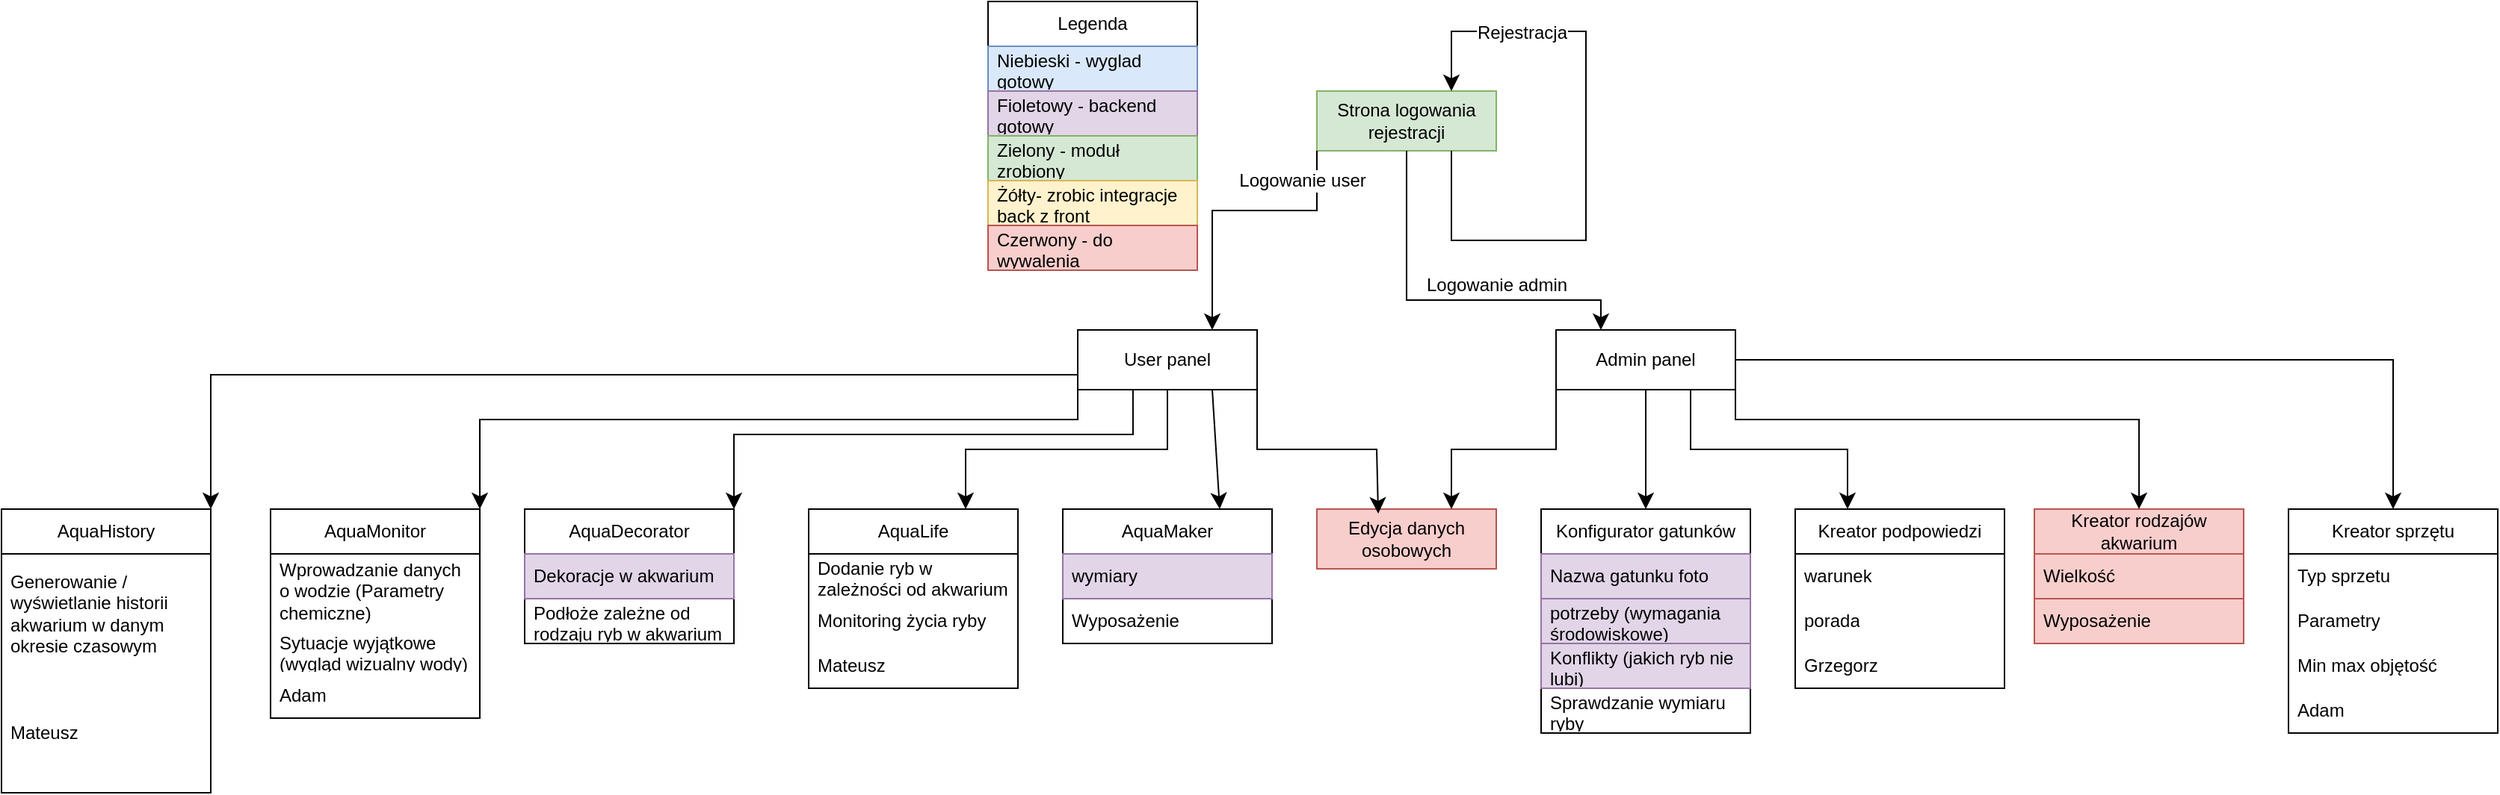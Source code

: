 <mxfile version="24.5.2" type="device">
  <diagram name="Strona-1" id="lYA9xT5RgmgEk0NPdWA2">
    <mxGraphModel dx="2514" dy="936" grid="1" gridSize="10" guides="1" tooltips="1" connect="1" arrows="1" fold="1" page="1" pageScale="1" pageWidth="827" pageHeight="1169" math="0" shadow="0">
      <root>
        <mxCell id="0" />
        <mxCell id="1" parent="0" />
        <mxCell id="O7UDizKWBBg_09-T7Ho4-1" value="Strona logowania rejestracji" style="rounded=0;whiteSpace=wrap;html=1;fillColor=#d5e8d4;strokeColor=#82b366;" parent="1" vertex="1">
          <mxGeometry x="360" y="80" width="120" height="40" as="geometry" />
        </mxCell>
        <mxCell id="O7UDizKWBBg_09-T7Ho4-2" value="" style="endArrow=classic;html=1;rounded=0;fontSize=12;startSize=8;endSize=8;exitX=0.75;exitY=1;exitDx=0;exitDy=0;entryX=0.75;entryY=0;entryDx=0;entryDy=0;" parent="1" source="O7UDizKWBBg_09-T7Ho4-1" target="O7UDizKWBBg_09-T7Ho4-1" edge="1">
          <mxGeometry width="50" height="50" relative="1" as="geometry">
            <mxPoint x="670" y="330" as="sourcePoint" />
            <mxPoint x="440" y="40" as="targetPoint" />
            <Array as="points">
              <mxPoint x="450" y="180" />
              <mxPoint x="540" y="180" />
              <mxPoint x="540" y="40" />
              <mxPoint x="450" y="40" />
            </Array>
          </mxGeometry>
        </mxCell>
        <mxCell id="O7UDizKWBBg_09-T7Ho4-3" value="Rejestracja" style="edgeLabel;html=1;align=center;verticalAlign=middle;resizable=0;points=[];fontSize=12;" parent="O7UDizKWBBg_09-T7Ho4-2" vertex="1" connectable="0">
          <mxGeometry x="0.585" y="1" relative="1" as="geometry">
            <mxPoint as="offset" />
          </mxGeometry>
        </mxCell>
        <mxCell id="O7UDizKWBBg_09-T7Ho4-4" value="User panel" style="rounded=0;whiteSpace=wrap;html=1;" parent="1" vertex="1">
          <mxGeometry x="200" y="240" width="120" height="40" as="geometry" />
        </mxCell>
        <mxCell id="O7UDizKWBBg_09-T7Ho4-5" value="Admin panel" style="rounded=0;whiteSpace=wrap;html=1;" parent="1" vertex="1">
          <mxGeometry x="520" y="240" width="120" height="40" as="geometry" />
        </mxCell>
        <mxCell id="O7UDizKWBBg_09-T7Ho4-6" value="" style="endArrow=classic;html=1;rounded=0;fontSize=12;startSize=8;endSize=8;exitX=0;exitY=1;exitDx=0;exitDy=0;entryX=0.75;entryY=0;entryDx=0;entryDy=0;" parent="1" source="O7UDizKWBBg_09-T7Ho4-1" target="O7UDizKWBBg_09-T7Ho4-4" edge="1">
          <mxGeometry width="50" height="50" relative="1" as="geometry">
            <mxPoint x="670" y="330" as="sourcePoint" />
            <mxPoint x="720" y="280" as="targetPoint" />
            <Array as="points">
              <mxPoint x="360" y="160" />
              <mxPoint x="290" y="160" />
            </Array>
          </mxGeometry>
        </mxCell>
        <mxCell id="O7UDizKWBBg_09-T7Ho4-7" value="Logowanie user" style="edgeLabel;html=1;align=center;verticalAlign=middle;resizable=0;points=[];fontSize=12;" parent="O7UDizKWBBg_09-T7Ho4-6" vertex="1" connectable="0">
          <mxGeometry x="-0.705" y="3" relative="1" as="geometry">
            <mxPoint x="-13" y="-8" as="offset" />
          </mxGeometry>
        </mxCell>
        <mxCell id="O7UDizKWBBg_09-T7Ho4-8" value="" style="endArrow=classic;html=1;rounded=0;fontSize=12;startSize=8;endSize=8;exitX=0.5;exitY=1;exitDx=0;exitDy=0;entryX=0.25;entryY=0;entryDx=0;entryDy=0;" parent="1" source="O7UDizKWBBg_09-T7Ho4-1" target="O7UDizKWBBg_09-T7Ho4-5" edge="1">
          <mxGeometry width="50" height="50" relative="1" as="geometry">
            <mxPoint x="670" y="330" as="sourcePoint" />
            <mxPoint x="420" y="210" as="targetPoint" />
            <Array as="points">
              <mxPoint x="420" y="220" />
              <mxPoint x="550" y="220" />
            </Array>
          </mxGeometry>
        </mxCell>
        <mxCell id="O7UDizKWBBg_09-T7Ho4-9" value="Logowanie admin" style="edgeLabel;html=1;align=center;verticalAlign=middle;resizable=0;points=[];fontSize=12;" parent="O7UDizKWBBg_09-T7Ho4-8" vertex="1" connectable="0">
          <mxGeometry x="-0.352" y="4" relative="1" as="geometry">
            <mxPoint x="56" y="9" as="offset" />
          </mxGeometry>
        </mxCell>
        <mxCell id="O7UDizKWBBg_09-T7Ho4-10" value="Edycja danych osobowych" style="rounded=0;whiteSpace=wrap;html=1;fillColor=#f8cecc;strokeColor=#b85450;" parent="1" vertex="1">
          <mxGeometry x="360" y="360" width="120" height="40" as="geometry" />
        </mxCell>
        <mxCell id="O7UDizKWBBg_09-T7Ho4-11" value="" style="endArrow=classic;html=1;rounded=0;fontSize=12;startSize=8;endSize=8;exitX=0;exitY=1;exitDx=0;exitDy=0;entryX=0.75;entryY=0;entryDx=0;entryDy=0;" parent="1" source="O7UDizKWBBg_09-T7Ho4-5" target="O7UDizKWBBg_09-T7Ho4-10" edge="1">
          <mxGeometry width="50" height="50" relative="1" as="geometry">
            <mxPoint x="670" y="330" as="sourcePoint" />
            <mxPoint x="720" y="280" as="targetPoint" />
            <Array as="points">
              <mxPoint x="520" y="320" />
              <mxPoint x="450" y="320" />
            </Array>
          </mxGeometry>
        </mxCell>
        <mxCell id="O7UDizKWBBg_09-T7Ho4-13" value="" style="endArrow=classic;html=1;rounded=0;fontSize=12;startSize=8;endSize=8;exitX=1;exitY=1;exitDx=0;exitDy=0;entryX=0.342;entryY=0.075;entryDx=0;entryDy=0;entryPerimeter=0;" parent="1" source="O7UDizKWBBg_09-T7Ho4-4" target="O7UDizKWBBg_09-T7Ho4-10" edge="1">
          <mxGeometry width="50" height="50" relative="1" as="geometry">
            <mxPoint x="670" y="330" as="sourcePoint" />
            <mxPoint x="720" y="280" as="targetPoint" />
            <Array as="points">
              <mxPoint x="320" y="320" />
              <mxPoint x="400" y="320" />
            </Array>
          </mxGeometry>
        </mxCell>
        <mxCell id="O7UDizKWBBg_09-T7Ho4-14" value="" style="endArrow=classic;html=1;rounded=0;fontSize=12;startSize=8;endSize=8;entryX=0.5;entryY=0;entryDx=0;entryDy=0;exitX=0.5;exitY=1;exitDx=0;exitDy=0;" parent="1" source="O7UDizKWBBg_09-T7Ho4-5" target="O7UDizKWBBg_09-T7Ho4-16" edge="1">
          <mxGeometry width="50" height="50" relative="1" as="geometry">
            <mxPoint x="550" y="280" as="sourcePoint" />
            <mxPoint x="550" y="340" as="targetPoint" />
          </mxGeometry>
        </mxCell>
        <mxCell id="O7UDizKWBBg_09-T7Ho4-16" value="Konfigurator gatunków" style="swimlane;fontStyle=0;childLayout=stackLayout;horizontal=1;startSize=30;horizontalStack=0;resizeParent=1;resizeParentMax=0;resizeLast=0;collapsible=1;marginBottom=0;whiteSpace=wrap;html=1;" parent="1" vertex="1">
          <mxGeometry x="510" y="360" width="140" height="150" as="geometry" />
        </mxCell>
        <mxCell id="O7UDizKWBBg_09-T7Ho4-17" value="Nazwa gatunku foto" style="text;strokeColor=#9673a6;fillColor=#e1d5e7;align=left;verticalAlign=middle;spacingLeft=4;spacingRight=4;overflow=hidden;points=[[0,0.5],[1,0.5]];portConstraint=eastwest;rotatable=0;whiteSpace=wrap;html=1;" parent="O7UDizKWBBg_09-T7Ho4-16" vertex="1">
          <mxGeometry y="30" width="140" height="30" as="geometry" />
        </mxCell>
        <mxCell id="O7UDizKWBBg_09-T7Ho4-18" value="potrzeby (wymagania środowiskowe)" style="text;strokeColor=#9673a6;fillColor=#e1d5e7;align=left;verticalAlign=middle;spacingLeft=4;spacingRight=4;overflow=hidden;points=[[0,0.5],[1,0.5]];portConstraint=eastwest;rotatable=0;whiteSpace=wrap;html=1;" parent="O7UDizKWBBg_09-T7Ho4-16" vertex="1">
          <mxGeometry y="60" width="140" height="30" as="geometry" />
        </mxCell>
        <mxCell id="O7UDizKWBBg_09-T7Ho4-19" value="Konflikty (jakich ryb nie lubi)" style="text;strokeColor=#9673a6;fillColor=#e1d5e7;align=left;verticalAlign=middle;spacingLeft=4;spacingRight=4;overflow=hidden;points=[[0,0.5],[1,0.5]];portConstraint=eastwest;rotatable=0;whiteSpace=wrap;html=1;" parent="O7UDizKWBBg_09-T7Ho4-16" vertex="1">
          <mxGeometry y="90" width="140" height="30" as="geometry" />
        </mxCell>
        <mxCell id="JS4E6NhKO0ZnO-5LUeNW-4" value="Sprawdzanie wymiaru ryby" style="text;align=left;verticalAlign=middle;spacingLeft=4;spacingRight=4;overflow=hidden;points=[[0,0.5],[1,0.5]];portConstraint=eastwest;rotatable=0;whiteSpace=wrap;html=1;" vertex="1" parent="O7UDizKWBBg_09-T7Ho4-16">
          <mxGeometry y="120" width="140" height="30" as="geometry" />
        </mxCell>
        <mxCell id="O7UDizKWBBg_09-T7Ho4-20" value="Kreator podpowiedzi" style="swimlane;fontStyle=0;childLayout=stackLayout;horizontal=1;startSize=30;horizontalStack=0;resizeParent=1;resizeParentMax=0;resizeLast=0;collapsible=1;marginBottom=0;whiteSpace=wrap;html=1;" parent="1" vertex="1">
          <mxGeometry x="680" y="360" width="140" height="120" as="geometry" />
        </mxCell>
        <mxCell id="O7UDizKWBBg_09-T7Ho4-21" value="warunek" style="text;strokeColor=none;fillColor=none;align=left;verticalAlign=middle;spacingLeft=4;spacingRight=4;overflow=hidden;points=[[0,0.5],[1,0.5]];portConstraint=eastwest;rotatable=0;whiteSpace=wrap;html=1;" parent="O7UDizKWBBg_09-T7Ho4-20" vertex="1">
          <mxGeometry y="30" width="140" height="30" as="geometry" />
        </mxCell>
        <mxCell id="O7UDizKWBBg_09-T7Ho4-22" value="porada" style="text;strokeColor=none;fillColor=none;align=left;verticalAlign=middle;spacingLeft=4;spacingRight=4;overflow=hidden;points=[[0,0.5],[1,0.5]];portConstraint=eastwest;rotatable=0;whiteSpace=wrap;html=1;" parent="O7UDizKWBBg_09-T7Ho4-20" vertex="1">
          <mxGeometry y="60" width="140" height="30" as="geometry" />
        </mxCell>
        <mxCell id="JS4E6NhKO0ZnO-5LUeNW-14" value="Grzegorz" style="text;strokeColor=none;fillColor=none;align=left;verticalAlign=middle;spacingLeft=4;spacingRight=4;overflow=hidden;points=[[0,0.5],[1,0.5]];portConstraint=eastwest;rotatable=0;whiteSpace=wrap;html=1;" vertex="1" parent="O7UDizKWBBg_09-T7Ho4-20">
          <mxGeometry y="90" width="140" height="30" as="geometry" />
        </mxCell>
        <mxCell id="O7UDizKWBBg_09-T7Ho4-25" value="" style="endArrow=classic;html=1;rounded=0;fontSize=12;startSize=8;endSize=8;exitX=0.75;exitY=1;exitDx=0;exitDy=0;entryX=0.25;entryY=0;entryDx=0;entryDy=0;" parent="1" source="O7UDizKWBBg_09-T7Ho4-5" target="O7UDizKWBBg_09-T7Ho4-20" edge="1">
          <mxGeometry width="50" height="50" relative="1" as="geometry">
            <mxPoint x="670" y="330" as="sourcePoint" />
            <mxPoint x="720" y="280" as="targetPoint" />
            <Array as="points">
              <mxPoint x="610" y="320" />
              <mxPoint x="715" y="320" />
            </Array>
          </mxGeometry>
        </mxCell>
        <mxCell id="O7UDizKWBBg_09-T7Ho4-26" value="Kreator rodzajów akwarium" style="swimlane;fontStyle=0;childLayout=stackLayout;horizontal=1;startSize=30;horizontalStack=0;resizeParent=1;resizeParentMax=0;resizeLast=0;collapsible=1;marginBottom=0;whiteSpace=wrap;html=1;fillColor=#f8cecc;strokeColor=#b85450;" parent="1" vertex="1">
          <mxGeometry x="840" y="360" width="140" height="90" as="geometry" />
        </mxCell>
        <mxCell id="O7UDizKWBBg_09-T7Ho4-27" value="Wielkość" style="text;strokeColor=#b85450;fillColor=#f8cecc;align=left;verticalAlign=middle;spacingLeft=4;spacingRight=4;overflow=hidden;points=[[0,0.5],[1,0.5]];portConstraint=eastwest;rotatable=0;whiteSpace=wrap;html=1;" parent="O7UDizKWBBg_09-T7Ho4-26" vertex="1">
          <mxGeometry y="30" width="140" height="30" as="geometry" />
        </mxCell>
        <mxCell id="O7UDizKWBBg_09-T7Ho4-28" value="Wyposażenie" style="text;strokeColor=#b85450;fillColor=#f8cecc;align=left;verticalAlign=middle;spacingLeft=4;spacingRight=4;overflow=hidden;points=[[0,0.5],[1,0.5]];portConstraint=eastwest;rotatable=0;whiteSpace=wrap;html=1;" parent="O7UDizKWBBg_09-T7Ho4-26" vertex="1">
          <mxGeometry y="60" width="140" height="30" as="geometry" />
        </mxCell>
        <mxCell id="O7UDizKWBBg_09-T7Ho4-31" value="" style="endArrow=classic;html=1;rounded=0;fontSize=12;startSize=8;endSize=8;exitX=1;exitY=1;exitDx=0;exitDy=0;entryX=0.5;entryY=0;entryDx=0;entryDy=0;" parent="1" source="O7UDizKWBBg_09-T7Ho4-5" target="O7UDizKWBBg_09-T7Ho4-26" edge="1">
          <mxGeometry width="50" height="50" relative="1" as="geometry">
            <mxPoint x="670" y="330" as="sourcePoint" />
            <mxPoint x="720" y="280" as="targetPoint" />
            <Array as="points">
              <mxPoint x="640" y="300" />
              <mxPoint x="910" y="300" />
            </Array>
          </mxGeometry>
        </mxCell>
        <mxCell id="O7UDizKWBBg_09-T7Ho4-32" value="AquaMaker" style="swimlane;fontStyle=0;childLayout=stackLayout;horizontal=1;startSize=30;horizontalStack=0;resizeParent=1;resizeParentMax=0;resizeLast=0;collapsible=1;marginBottom=0;whiteSpace=wrap;html=1;" parent="1" vertex="1">
          <mxGeometry x="190" y="360" width="140" height="90" as="geometry" />
        </mxCell>
        <mxCell id="O7UDizKWBBg_09-T7Ho4-33" value="wymiary" style="text;strokeColor=#9673a6;fillColor=#e1d5e7;align=left;verticalAlign=middle;spacingLeft=4;spacingRight=4;overflow=hidden;points=[[0,0.5],[1,0.5]];portConstraint=eastwest;rotatable=0;whiteSpace=wrap;html=1;" parent="O7UDizKWBBg_09-T7Ho4-32" vertex="1">
          <mxGeometry y="30" width="140" height="30" as="geometry" />
        </mxCell>
        <mxCell id="O7UDizKWBBg_09-T7Ho4-34" value="Wyposażenie" style="text;strokeColor=none;fillColor=none;align=left;verticalAlign=middle;spacingLeft=4;spacingRight=4;overflow=hidden;points=[[0,0.5],[1,0.5]];portConstraint=eastwest;rotatable=0;whiteSpace=wrap;html=1;" parent="O7UDizKWBBg_09-T7Ho4-32" vertex="1">
          <mxGeometry y="60" width="140" height="30" as="geometry" />
        </mxCell>
        <mxCell id="O7UDizKWBBg_09-T7Ho4-36" value="" style="endArrow=classic;html=1;rounded=0;fontSize=12;startSize=8;endSize=8;exitX=0.75;exitY=1;exitDx=0;exitDy=0;entryX=0.75;entryY=0;entryDx=0;entryDy=0;" parent="1" source="O7UDizKWBBg_09-T7Ho4-4" target="O7UDizKWBBg_09-T7Ho4-32" edge="1">
          <mxGeometry width="50" height="50" relative="1" as="geometry">
            <mxPoint x="180" y="330" as="sourcePoint" />
            <mxPoint x="230" y="280" as="targetPoint" />
          </mxGeometry>
        </mxCell>
        <mxCell id="O7UDizKWBBg_09-T7Ho4-37" value="AquaLife" style="swimlane;fontStyle=0;childLayout=stackLayout;horizontal=1;startSize=30;horizontalStack=0;resizeParent=1;resizeParentMax=0;resizeLast=0;collapsible=1;marginBottom=0;whiteSpace=wrap;html=1;" parent="1" vertex="1">
          <mxGeometry x="20" y="360" width="140" height="120" as="geometry" />
        </mxCell>
        <mxCell id="O7UDizKWBBg_09-T7Ho4-38" value="Dodanie ryb w zależności od akwarium" style="text;strokeColor=none;fillColor=none;align=left;verticalAlign=middle;spacingLeft=4;spacingRight=4;overflow=hidden;points=[[0,0.5],[1,0.5]];portConstraint=eastwest;rotatable=0;whiteSpace=wrap;html=1;" parent="O7UDizKWBBg_09-T7Ho4-37" vertex="1">
          <mxGeometry y="30" width="140" height="30" as="geometry" />
        </mxCell>
        <mxCell id="O7UDizKWBBg_09-T7Ho4-39" value="Monitoring życia ryby" style="text;strokeColor=none;fillColor=none;align=left;verticalAlign=middle;spacingLeft=4;spacingRight=4;overflow=hidden;points=[[0,0.5],[1,0.5]];portConstraint=eastwest;rotatable=0;whiteSpace=wrap;html=1;" parent="O7UDizKWBBg_09-T7Ho4-37" vertex="1">
          <mxGeometry y="60" width="140" height="30" as="geometry" />
        </mxCell>
        <mxCell id="JS4E6NhKO0ZnO-5LUeNW-6" value="Mateusz" style="text;strokeColor=none;fillColor=none;align=left;verticalAlign=middle;spacingLeft=4;spacingRight=4;overflow=hidden;points=[[0,0.5],[1,0.5]];portConstraint=eastwest;rotatable=0;whiteSpace=wrap;html=1;" vertex="1" parent="O7UDizKWBBg_09-T7Ho4-37">
          <mxGeometry y="90" width="140" height="30" as="geometry" />
        </mxCell>
        <mxCell id="O7UDizKWBBg_09-T7Ho4-41" value="" style="endArrow=classic;html=1;rounded=0;fontSize=12;startSize=8;endSize=8;exitX=0.5;exitY=1;exitDx=0;exitDy=0;entryX=0.75;entryY=0;entryDx=0;entryDy=0;" parent="1" source="O7UDizKWBBg_09-T7Ho4-4" target="O7UDizKWBBg_09-T7Ho4-37" edge="1">
          <mxGeometry width="50" height="50" relative="1" as="geometry">
            <mxPoint x="180" y="330" as="sourcePoint" />
            <mxPoint x="230" y="280" as="targetPoint" />
            <Array as="points">
              <mxPoint x="260" y="320" />
              <mxPoint x="125" y="320" />
            </Array>
          </mxGeometry>
        </mxCell>
        <mxCell id="O7UDizKWBBg_09-T7Ho4-42" value="AquaDecorator" style="swimlane;fontStyle=0;childLayout=stackLayout;horizontal=1;startSize=30;horizontalStack=0;resizeParent=1;resizeParentMax=0;resizeLast=0;collapsible=1;marginBottom=0;whiteSpace=wrap;html=1;" parent="1" vertex="1">
          <mxGeometry x="-170" y="360" width="140" height="90" as="geometry" />
        </mxCell>
        <mxCell id="O7UDizKWBBg_09-T7Ho4-43" value="Dekoracje w akwarium" style="text;strokeColor=#9673a6;fillColor=#e1d5e7;align=left;verticalAlign=middle;spacingLeft=4;spacingRight=4;overflow=hidden;points=[[0,0.5],[1,0.5]];portConstraint=eastwest;rotatable=0;whiteSpace=wrap;html=1;" parent="O7UDizKWBBg_09-T7Ho4-42" vertex="1">
          <mxGeometry y="30" width="140" height="30" as="geometry" />
        </mxCell>
        <mxCell id="O7UDizKWBBg_09-T7Ho4-44" value="Podłoże zależne od rodzaju ryb w akwarium" style="text;strokeColor=none;fillColor=none;align=left;verticalAlign=middle;spacingLeft=4;spacingRight=4;overflow=hidden;points=[[0,0.5],[1,0.5]];portConstraint=eastwest;rotatable=0;whiteSpace=wrap;html=1;" parent="O7UDizKWBBg_09-T7Ho4-42" vertex="1">
          <mxGeometry y="60" width="140" height="30" as="geometry" />
        </mxCell>
        <mxCell id="O7UDizKWBBg_09-T7Ho4-46" value="" style="endArrow=classic;html=1;rounded=0;fontSize=12;startSize=8;endSize=8;exitX=0.308;exitY=1;exitDx=0;exitDy=0;exitPerimeter=0;entryX=1;entryY=0;entryDx=0;entryDy=0;" parent="1" source="O7UDizKWBBg_09-T7Ho4-4" target="O7UDizKWBBg_09-T7Ho4-42" edge="1">
          <mxGeometry width="50" height="50" relative="1" as="geometry">
            <mxPoint x="180" y="330" as="sourcePoint" />
            <mxPoint x="230" y="280" as="targetPoint" />
            <Array as="points">
              <mxPoint x="237" y="310" />
              <mxPoint x="-30" y="310" />
            </Array>
          </mxGeometry>
        </mxCell>
        <mxCell id="O7UDizKWBBg_09-T7Ho4-47" value="AquaMonitor" style="swimlane;fontStyle=0;childLayout=stackLayout;horizontal=1;startSize=30;horizontalStack=0;resizeParent=1;resizeParentMax=0;resizeLast=0;collapsible=1;marginBottom=0;whiteSpace=wrap;html=1;" parent="1" vertex="1">
          <mxGeometry x="-340" y="360" width="140" height="140" as="geometry" />
        </mxCell>
        <mxCell id="O7UDizKWBBg_09-T7Ho4-48" value="Wprowadzanie danych o wodzie (Parametry chemiczne)" style="text;strokeColor=none;fillColor=none;align=left;verticalAlign=middle;spacingLeft=4;spacingRight=4;overflow=hidden;points=[[0,0.5],[1,0.5]];portConstraint=eastwest;rotatable=0;whiteSpace=wrap;html=1;" parent="O7UDizKWBBg_09-T7Ho4-47" vertex="1">
          <mxGeometry y="30" width="140" height="50" as="geometry" />
        </mxCell>
        <mxCell id="O7UDizKWBBg_09-T7Ho4-49" value="Sytuacje wyjątkowe (wygląd wizualny wody)" style="text;strokeColor=none;fillColor=none;align=left;verticalAlign=middle;spacingLeft=4;spacingRight=4;overflow=hidden;points=[[0,0.5],[1,0.5]];portConstraint=eastwest;rotatable=0;whiteSpace=wrap;html=1;" parent="O7UDizKWBBg_09-T7Ho4-47" vertex="1">
          <mxGeometry y="80" width="140" height="30" as="geometry" />
        </mxCell>
        <mxCell id="JS4E6NhKO0ZnO-5LUeNW-3" value="Adam" style="text;strokeColor=none;fillColor=none;align=left;verticalAlign=middle;spacingLeft=4;spacingRight=4;overflow=hidden;points=[[0,0.5],[1,0.5]];portConstraint=eastwest;rotatable=0;whiteSpace=wrap;html=1;" vertex="1" parent="O7UDizKWBBg_09-T7Ho4-47">
          <mxGeometry y="110" width="140" height="30" as="geometry" />
        </mxCell>
        <mxCell id="O7UDizKWBBg_09-T7Ho4-51" value="" style="endArrow=classic;html=1;rounded=0;fontSize=12;startSize=8;endSize=8;exitX=0;exitY=1;exitDx=0;exitDy=0;entryX=1;entryY=0;entryDx=0;entryDy=0;" parent="1" source="O7UDizKWBBg_09-T7Ho4-4" target="O7UDizKWBBg_09-T7Ho4-47" edge="1">
          <mxGeometry width="50" height="50" relative="1" as="geometry">
            <mxPoint x="180" y="330" as="sourcePoint" />
            <mxPoint x="230" y="280" as="targetPoint" />
            <Array as="points">
              <mxPoint x="200" y="300" />
              <mxPoint x="-200" y="300" />
            </Array>
          </mxGeometry>
        </mxCell>
        <mxCell id="O7UDizKWBBg_09-T7Ho4-52" value="AquaHistory" style="swimlane;fontStyle=0;childLayout=stackLayout;horizontal=1;startSize=30;horizontalStack=0;resizeParent=1;resizeParentMax=0;resizeLast=0;collapsible=1;marginBottom=0;whiteSpace=wrap;html=1;" parent="1" vertex="1">
          <mxGeometry x="-520" y="360" width="140" height="190" as="geometry" />
        </mxCell>
        <mxCell id="O7UDizKWBBg_09-T7Ho4-53" value="Generowanie / wyświetlanie historii akwarium w danym okresie czasowym" style="text;strokeColor=none;fillColor=none;align=left;verticalAlign=middle;spacingLeft=4;spacingRight=4;overflow=hidden;points=[[0,0.5],[1,0.5]];portConstraint=eastwest;rotatable=0;whiteSpace=wrap;html=1;" parent="O7UDizKWBBg_09-T7Ho4-52" vertex="1">
          <mxGeometry y="30" width="140" height="80" as="geometry" />
        </mxCell>
        <mxCell id="JS4E6NhKO0ZnO-5LUeNW-2" value="Mateusz" style="text;strokeColor=none;fillColor=none;align=left;verticalAlign=middle;spacingLeft=4;spacingRight=4;overflow=hidden;points=[[0,0.5],[1,0.5]];portConstraint=eastwest;rotatable=0;whiteSpace=wrap;html=1;" vertex="1" parent="O7UDizKWBBg_09-T7Ho4-52">
          <mxGeometry y="110" width="140" height="80" as="geometry" />
        </mxCell>
        <mxCell id="O7UDizKWBBg_09-T7Ho4-56" value="" style="endArrow=classic;html=1;rounded=0;fontSize=12;startSize=8;endSize=8;exitX=0;exitY=0.75;exitDx=0;exitDy=0;entryX=1;entryY=0;entryDx=0;entryDy=0;" parent="1" source="O7UDizKWBBg_09-T7Ho4-4" target="O7UDizKWBBg_09-T7Ho4-52" edge="1">
          <mxGeometry width="50" height="50" relative="1" as="geometry">
            <mxPoint x="180" y="330" as="sourcePoint" />
            <mxPoint x="230" y="280" as="targetPoint" />
            <Array as="points">
              <mxPoint x="-380" y="270" />
            </Array>
          </mxGeometry>
        </mxCell>
        <mxCell id="DEfrLelVzNfgMSH4W8rT-2" value="Legenda" style="swimlane;fontStyle=0;childLayout=stackLayout;horizontal=1;startSize=30;horizontalStack=0;resizeParent=1;resizeParentMax=0;resizeLast=0;collapsible=1;marginBottom=0;whiteSpace=wrap;html=1;" parent="1" vertex="1">
          <mxGeometry x="140" y="20" width="140" height="180" as="geometry" />
        </mxCell>
        <mxCell id="DEfrLelVzNfgMSH4W8rT-4" value="Niebieski - wyglad gotowy" style="text;strokeColor=#6c8ebf;fillColor=#dae8fc;align=left;verticalAlign=middle;spacingLeft=4;spacingRight=4;overflow=hidden;points=[[0,0.5],[1,0.5]];portConstraint=eastwest;rotatable=0;whiteSpace=wrap;html=1;" parent="DEfrLelVzNfgMSH4W8rT-2" vertex="1">
          <mxGeometry y="30" width="140" height="30" as="geometry" />
        </mxCell>
        <mxCell id="DEfrLelVzNfgMSH4W8rT-5" value="Fioletowy - backend gotowy" style="text;strokeColor=#9673a6;fillColor=#e1d5e7;align=left;verticalAlign=middle;spacingLeft=4;spacingRight=4;overflow=hidden;points=[[0,0.5],[1,0.5]];portConstraint=eastwest;rotatable=0;whiteSpace=wrap;html=1;" parent="DEfrLelVzNfgMSH4W8rT-2" vertex="1">
          <mxGeometry y="60" width="140" height="30" as="geometry" />
        </mxCell>
        <mxCell id="DEfrLelVzNfgMSH4W8rT-6" value="Zielony - moduł zrobiony" style="text;strokeColor=#82b366;fillColor=#d5e8d4;align=left;verticalAlign=middle;spacingLeft=4;spacingRight=4;overflow=hidden;points=[[0,0.5],[1,0.5]];portConstraint=eastwest;rotatable=0;whiteSpace=wrap;html=1;" parent="DEfrLelVzNfgMSH4W8rT-2" vertex="1">
          <mxGeometry y="90" width="140" height="30" as="geometry" />
        </mxCell>
        <mxCell id="FO-lzvLR-_04RQjkp_rY-1" value="Żółty- zrobic integracje back z front" style="text;strokeColor=#d6b656;fillColor=#fff2cc;align=left;verticalAlign=middle;spacingLeft=4;spacingRight=4;overflow=hidden;points=[[0,0.5],[1,0.5]];portConstraint=eastwest;rotatable=0;whiteSpace=wrap;html=1;" parent="DEfrLelVzNfgMSH4W8rT-2" vertex="1">
          <mxGeometry y="120" width="140" height="30" as="geometry" />
        </mxCell>
        <mxCell id="JS4E6NhKO0ZnO-5LUeNW-1" value="&lt;span style=&quot;font-weight: normal;&quot;&gt;Czerwony - do wywalenia&lt;/span&gt;" style="text;strokeColor=#b85450;fillColor=#f8cecc;align=left;verticalAlign=middle;spacingLeft=4;spacingRight=4;overflow=hidden;points=[[0,0.5],[1,0.5]];portConstraint=eastwest;rotatable=0;whiteSpace=wrap;html=1;fontStyle=1" vertex="1" parent="DEfrLelVzNfgMSH4W8rT-2">
          <mxGeometry y="150" width="140" height="30" as="geometry" />
        </mxCell>
        <mxCell id="JS4E6NhKO0ZnO-5LUeNW-8" value="Kreator sprzętu" style="swimlane;fontStyle=0;childLayout=stackLayout;horizontal=1;startSize=30;horizontalStack=0;resizeParent=1;resizeParentMax=0;resizeLast=0;collapsible=1;marginBottom=0;whiteSpace=wrap;html=1;" vertex="1" parent="1">
          <mxGeometry x="1010" y="360" width="140" height="150" as="geometry" />
        </mxCell>
        <mxCell id="JS4E6NhKO0ZnO-5LUeNW-9" value="Typ sprzetu" style="text;strokeColor=none;fillColor=none;align=left;verticalAlign=middle;spacingLeft=4;spacingRight=4;overflow=hidden;points=[[0,0.5],[1,0.5]];portConstraint=eastwest;rotatable=0;whiteSpace=wrap;html=1;" vertex="1" parent="JS4E6NhKO0ZnO-5LUeNW-8">
          <mxGeometry y="30" width="140" height="30" as="geometry" />
        </mxCell>
        <mxCell id="JS4E6NhKO0ZnO-5LUeNW-10" value="Parametry" style="text;strokeColor=none;fillColor=none;align=left;verticalAlign=middle;spacingLeft=4;spacingRight=4;overflow=hidden;points=[[0,0.5],[1,0.5]];portConstraint=eastwest;rotatable=0;whiteSpace=wrap;html=1;" vertex="1" parent="JS4E6NhKO0ZnO-5LUeNW-8">
          <mxGeometry y="60" width="140" height="30" as="geometry" />
        </mxCell>
        <mxCell id="JS4E6NhKO0ZnO-5LUeNW-13" value="Min max objętość" style="text;strokeColor=none;fillColor=none;align=left;verticalAlign=middle;spacingLeft=4;spacingRight=4;overflow=hidden;points=[[0,0.5],[1,0.5]];portConstraint=eastwest;rotatable=0;whiteSpace=wrap;html=1;" vertex="1" parent="JS4E6NhKO0ZnO-5LUeNW-8">
          <mxGeometry y="90" width="140" height="30" as="geometry" />
        </mxCell>
        <mxCell id="JS4E6NhKO0ZnO-5LUeNW-11" value="Adam" style="text;strokeColor=none;fillColor=none;align=left;verticalAlign=middle;spacingLeft=4;spacingRight=4;overflow=hidden;points=[[0,0.5],[1,0.5]];portConstraint=eastwest;rotatable=0;whiteSpace=wrap;html=1;" vertex="1" parent="JS4E6NhKO0ZnO-5LUeNW-8">
          <mxGeometry y="120" width="140" height="30" as="geometry" />
        </mxCell>
        <mxCell id="JS4E6NhKO0ZnO-5LUeNW-12" value="" style="endArrow=classic;html=1;rounded=0;fontSize=12;startSize=8;endSize=8;curved=0;exitX=1;exitY=0.5;exitDx=0;exitDy=0;entryX=0.5;entryY=0;entryDx=0;entryDy=0;" edge="1" parent="1" source="O7UDizKWBBg_09-T7Ho4-5" target="JS4E6NhKO0ZnO-5LUeNW-8">
          <mxGeometry width="50" height="50" relative="1" as="geometry">
            <mxPoint x="740" y="550" as="sourcePoint" />
            <mxPoint x="790" y="500" as="targetPoint" />
            <Array as="points">
              <mxPoint x="1080" y="260" />
            </Array>
          </mxGeometry>
        </mxCell>
      </root>
    </mxGraphModel>
  </diagram>
</mxfile>
